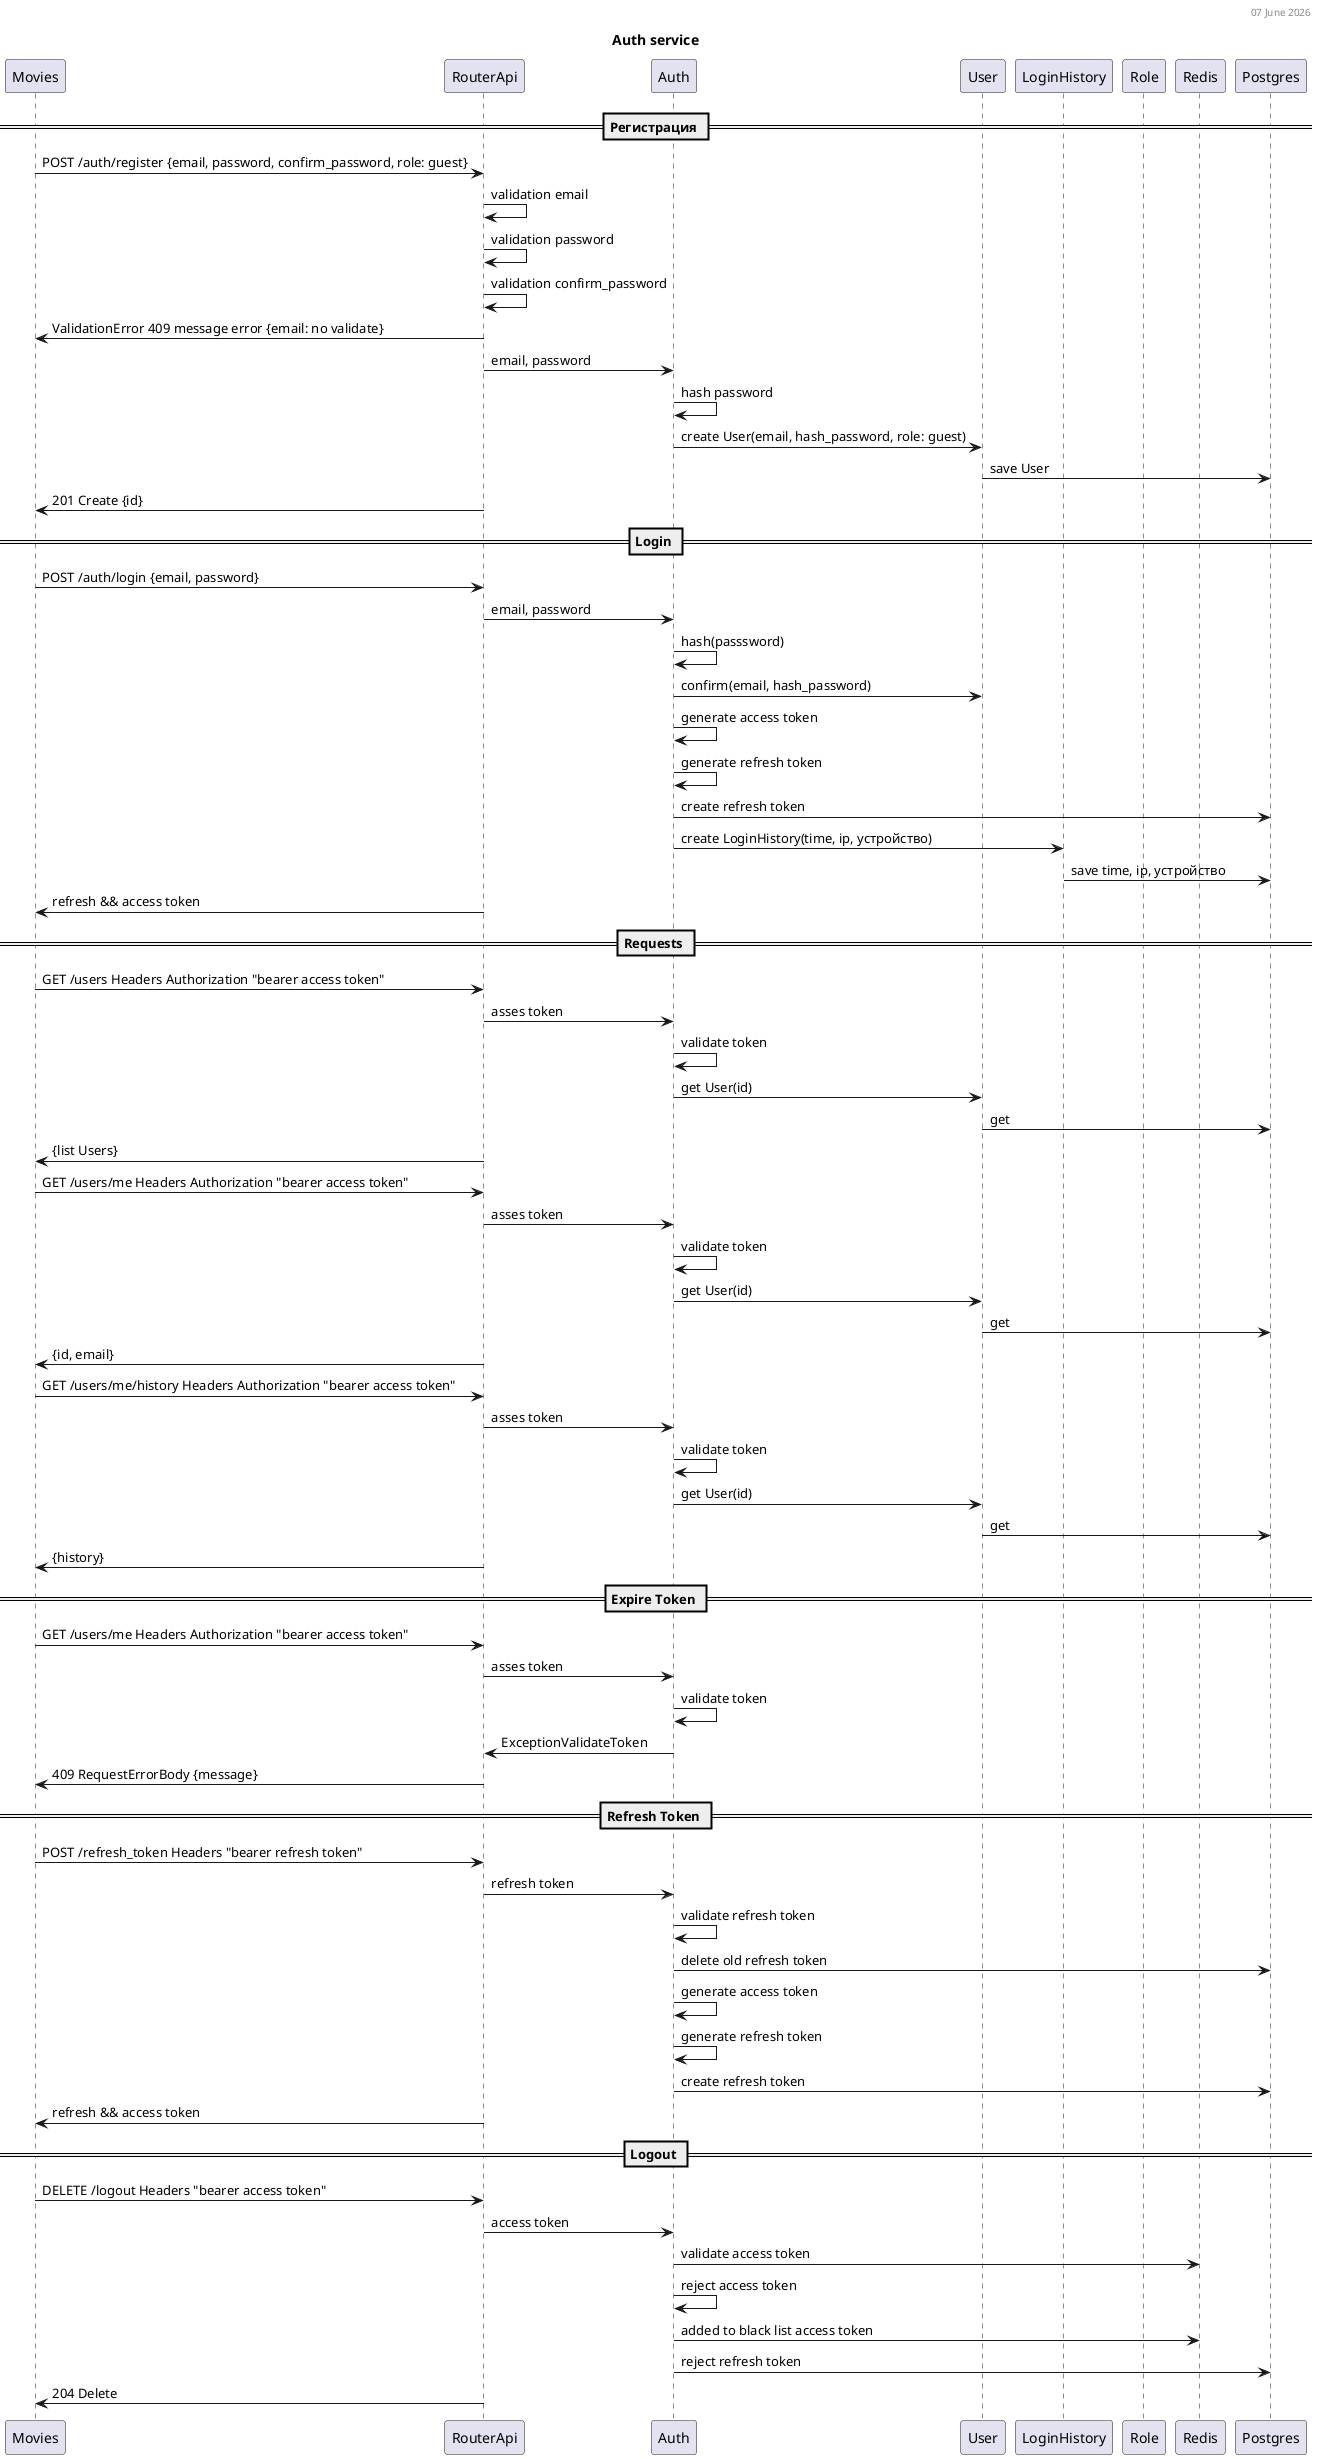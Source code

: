 @startuml
'https://plantuml.com/sequence-diagram

'hide footbox
header %date("dd MMMM YYYY")
title Auth service

participant Movies
participant RouterApi
participant Auth
participant User
participant LoginHistory
participant Role

participant Redis
participant Postgres

== Регистрация ==

Movies -> RouterApi: POST /auth/register {email, password, confirm_password, role: guest}
RouterApi -> RouterApi: validation email
RouterApi -> RouterApi: validation password
RouterApi -> RouterApi: validation confirm_password

Movies <- RouterApi: ValidationError 409 message error {email: no validate}

RouterApi -> Auth: email, password
Auth -> Auth: hash password
Auth -> User: create User(email, hash_password, role: guest)
User -> Postgres: save User

Movies <- RouterApi: 201 Create {id}

== Login ==

Movies -> RouterApi: POST /auth/login {email, password}
RouterApi -> Auth: email, password
Auth -> Auth: hash(passsword)
Auth -> User: confirm(email, hash_password)
Auth -> Auth: generate access token
Auth -> Auth: generate refresh token
Auth -> Postgres: create refresh token

Auth -> LoginHistory: create LoginHistory(time, ip, устройство)
LoginHistory -> Postgres: save time, ip, устройство

RouterApi -> Movies: refresh && access token

== Requests ==

Movies -> RouterApi: GET /users Headers Authorization "bearer access token"
RouterApi -> Auth: asses token
Auth -> Auth: validate token
Auth -> User: get User(id)
User -> Postgres: get
RouterApi -> Movies: {list Users}

Movies -> RouterApi: GET /users/me Headers Authorization "bearer access token"
RouterApi -> Auth: asses token
Auth -> Auth: validate token
Auth -> User: get User(id)
User -> Postgres: get
RouterApi -> Movies: {id, email}

Movies -> RouterApi: GET /users/me/history Headers Authorization "bearer access token"
RouterApi -> Auth: asses token
Auth -> Auth: validate token
Auth -> User: get User(id)
User -> Postgres: get
RouterApi -> Movies: {history}

== Expire Token ==

Movies -> RouterApi: GET /users/me Headers Authorization "bearer access token"
RouterApi -> Auth: asses token
Auth -> Auth: validate token
Auth -> RouterApi: ExceptionValidateToken
RouterApi -> Movies: 409 RequestErrorBody {message}

== Refresh Token ==

Movies -> RouterApi: POST /refresh_token Headers "bearer refresh token"
RouterApi -> Auth: refresh token
Auth -> Auth: validate refresh token
Auth -> Postgres: delete old refresh token
Auth -> Auth: generate access token
Auth -> Auth: generate refresh token
Auth -> Postgres: create refresh token

RouterApi -> Movies: refresh && access token

== Logout ==

Movies -> RouterApi: DELETE /logout Headers "bearer access token"
RouterApi -> Auth: access token
Auth -> Redis: validate access token
Auth -> Auth: reject access token
Auth -> Redis: added to black list access token
Auth -> Postgres: reject refresh token

RouterApi -> Movies: 204 Delete
@enduml